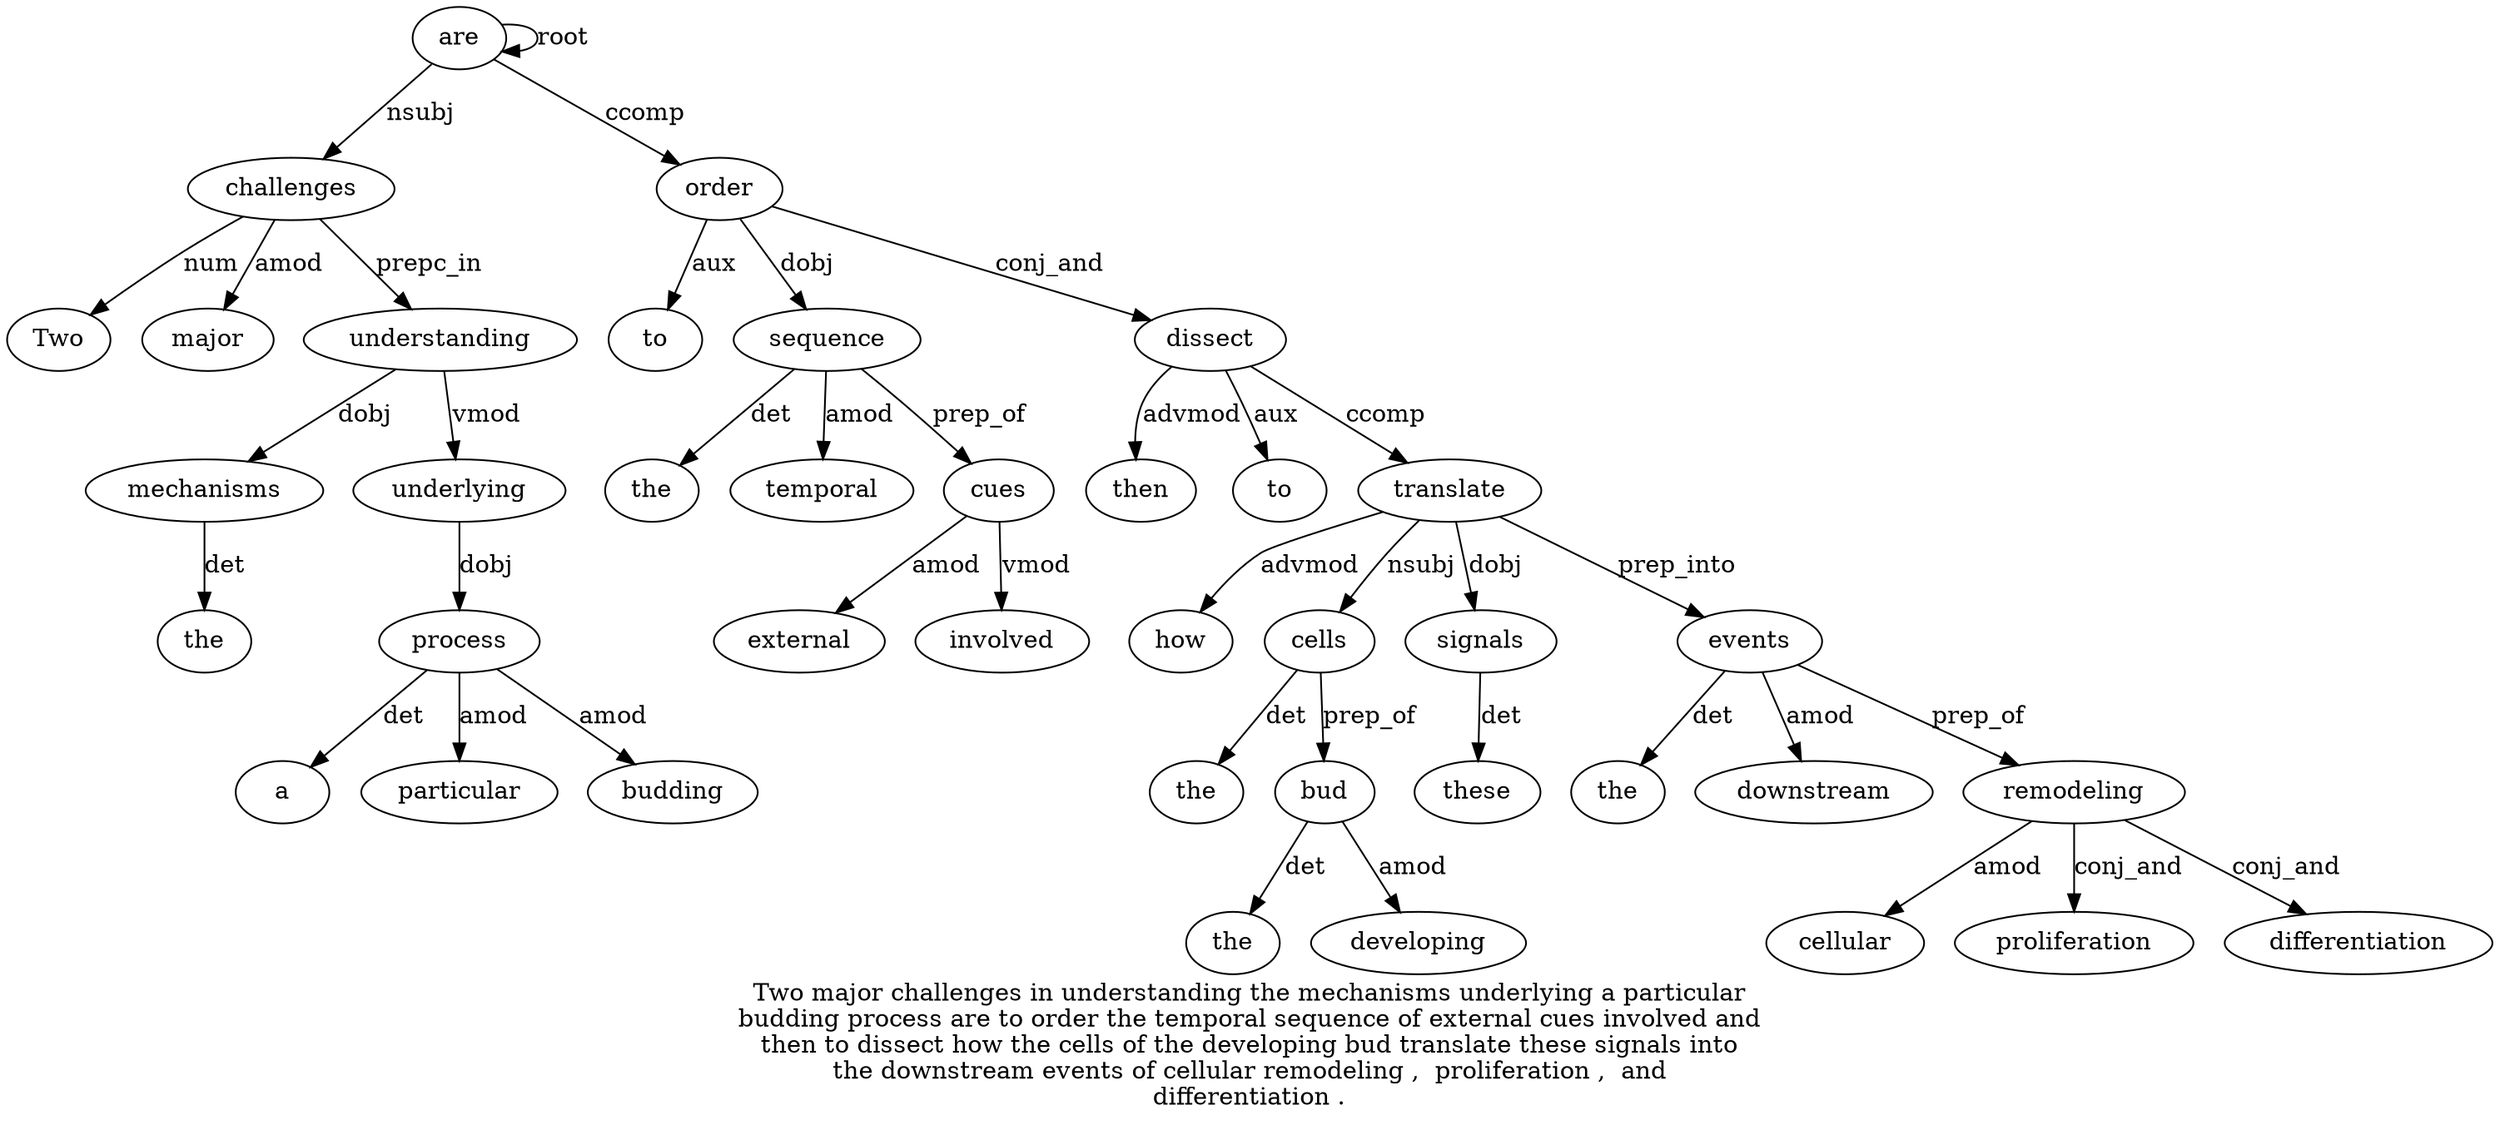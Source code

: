 digraph "Two major challenges in understanding the mechanisms underlying a particular budding process are to order the temporal sequence of external cues involved and then to dissect how the cells of the developing bud translate these signals into the downstream events of cellular remodeling ,  proliferation ,  and differentiation ." {
label="Two major challenges in understanding the mechanisms underlying a particular
budding process are to order the temporal sequence of external cues involved and
then to dissect how the cells of the developing bud translate these signals into
the downstream events of cellular remodeling ,  proliferation ,  and
differentiation .";
challenges3 [style=filled, fillcolor=white, label=challenges];
Two1 [style=filled, fillcolor=white, label=Two];
challenges3 -> Two1  [label=num];
major2 [style=filled, fillcolor=white, label=major];
challenges3 -> major2  [label=amod];
are13 [style=filled, fillcolor=white, label=are];
are13 -> challenges3  [label=nsubj];
understanding5 [style=filled, fillcolor=white, label=understanding];
challenges3 -> understanding5  [label=prepc_in];
mechanisms7 [style=filled, fillcolor=white, label=mechanisms];
the6 [style=filled, fillcolor=white, label=the];
mechanisms7 -> the6  [label=det];
understanding5 -> mechanisms7  [label=dobj];
underlying8 [style=filled, fillcolor=white, label=underlying];
understanding5 -> underlying8  [label=vmod];
process12 [style=filled, fillcolor=white, label=process];
a9 [style=filled, fillcolor=white, label=a];
process12 -> a9  [label=det];
particular10 [style=filled, fillcolor=white, label=particular];
process12 -> particular10  [label=amod];
budding11 [style=filled, fillcolor=white, label=budding];
process12 -> budding11  [label=amod];
underlying8 -> process12  [label=dobj];
are13 -> are13  [label=root];
order15 [style=filled, fillcolor=white, label=order];
to14 [style=filled, fillcolor=white, label=to];
order15 -> to14  [label=aux];
are13 -> order15  [label=ccomp];
sequence18 [style=filled, fillcolor=white, label=sequence];
the16 [style=filled, fillcolor=white, label=the];
sequence18 -> the16  [label=det];
temporal17 [style=filled, fillcolor=white, label=temporal];
sequence18 -> temporal17  [label=amod];
order15 -> sequence18  [label=dobj];
cues21 [style=filled, fillcolor=white, label=cues];
external20 [style=filled, fillcolor=white, label=external];
cues21 -> external20  [label=amod];
sequence18 -> cues21  [label=prep_of];
involved22 [style=filled, fillcolor=white, label=involved];
cues21 -> involved22  [label=vmod];
dissect26 [style=filled, fillcolor=white, label=dissect];
then24 [style=filled, fillcolor=white, label=then];
dissect26 -> then24  [label=advmod];
to25 [style=filled, fillcolor=white, label=to];
dissect26 -> to25  [label=aux];
order15 -> dissect26  [label=conj_and];
translate34 [style=filled, fillcolor=white, label=translate];
how27 [style=filled, fillcolor=white, label=how];
translate34 -> how27  [label=advmod];
cells29 [style=filled, fillcolor=white, label=cells];
the28 [style=filled, fillcolor=white, label=the];
cells29 -> the28  [label=det];
translate34 -> cells29  [label=nsubj];
bud33 [style=filled, fillcolor=white, label=bud];
the31 [style=filled, fillcolor=white, label=the];
bud33 -> the31  [label=det];
developing32 [style=filled, fillcolor=white, label=developing];
bud33 -> developing32  [label=amod];
cells29 -> bud33  [label=prep_of];
dissect26 -> translate34  [label=ccomp];
signals36 [style=filled, fillcolor=white, label=signals];
these35 [style=filled, fillcolor=white, label=these];
signals36 -> these35  [label=det];
translate34 -> signals36  [label=dobj];
events40 [style=filled, fillcolor=white, label=events];
the38 [style=filled, fillcolor=white, label=the];
events40 -> the38  [label=det];
downstream39 [style=filled, fillcolor=white, label=downstream];
events40 -> downstream39  [label=amod];
translate34 -> events40  [label=prep_into];
remodeling43 [style=filled, fillcolor=white, label=remodeling];
cellular42 [style=filled, fillcolor=white, label=cellular];
remodeling43 -> cellular42  [label=amod];
events40 -> remodeling43  [label=prep_of];
proliferation45 [style=filled, fillcolor=white, label=proliferation];
remodeling43 -> proliferation45  [label=conj_and];
differentiation48 [style=filled, fillcolor=white, label=differentiation];
remodeling43 -> differentiation48  [label=conj_and];
}
